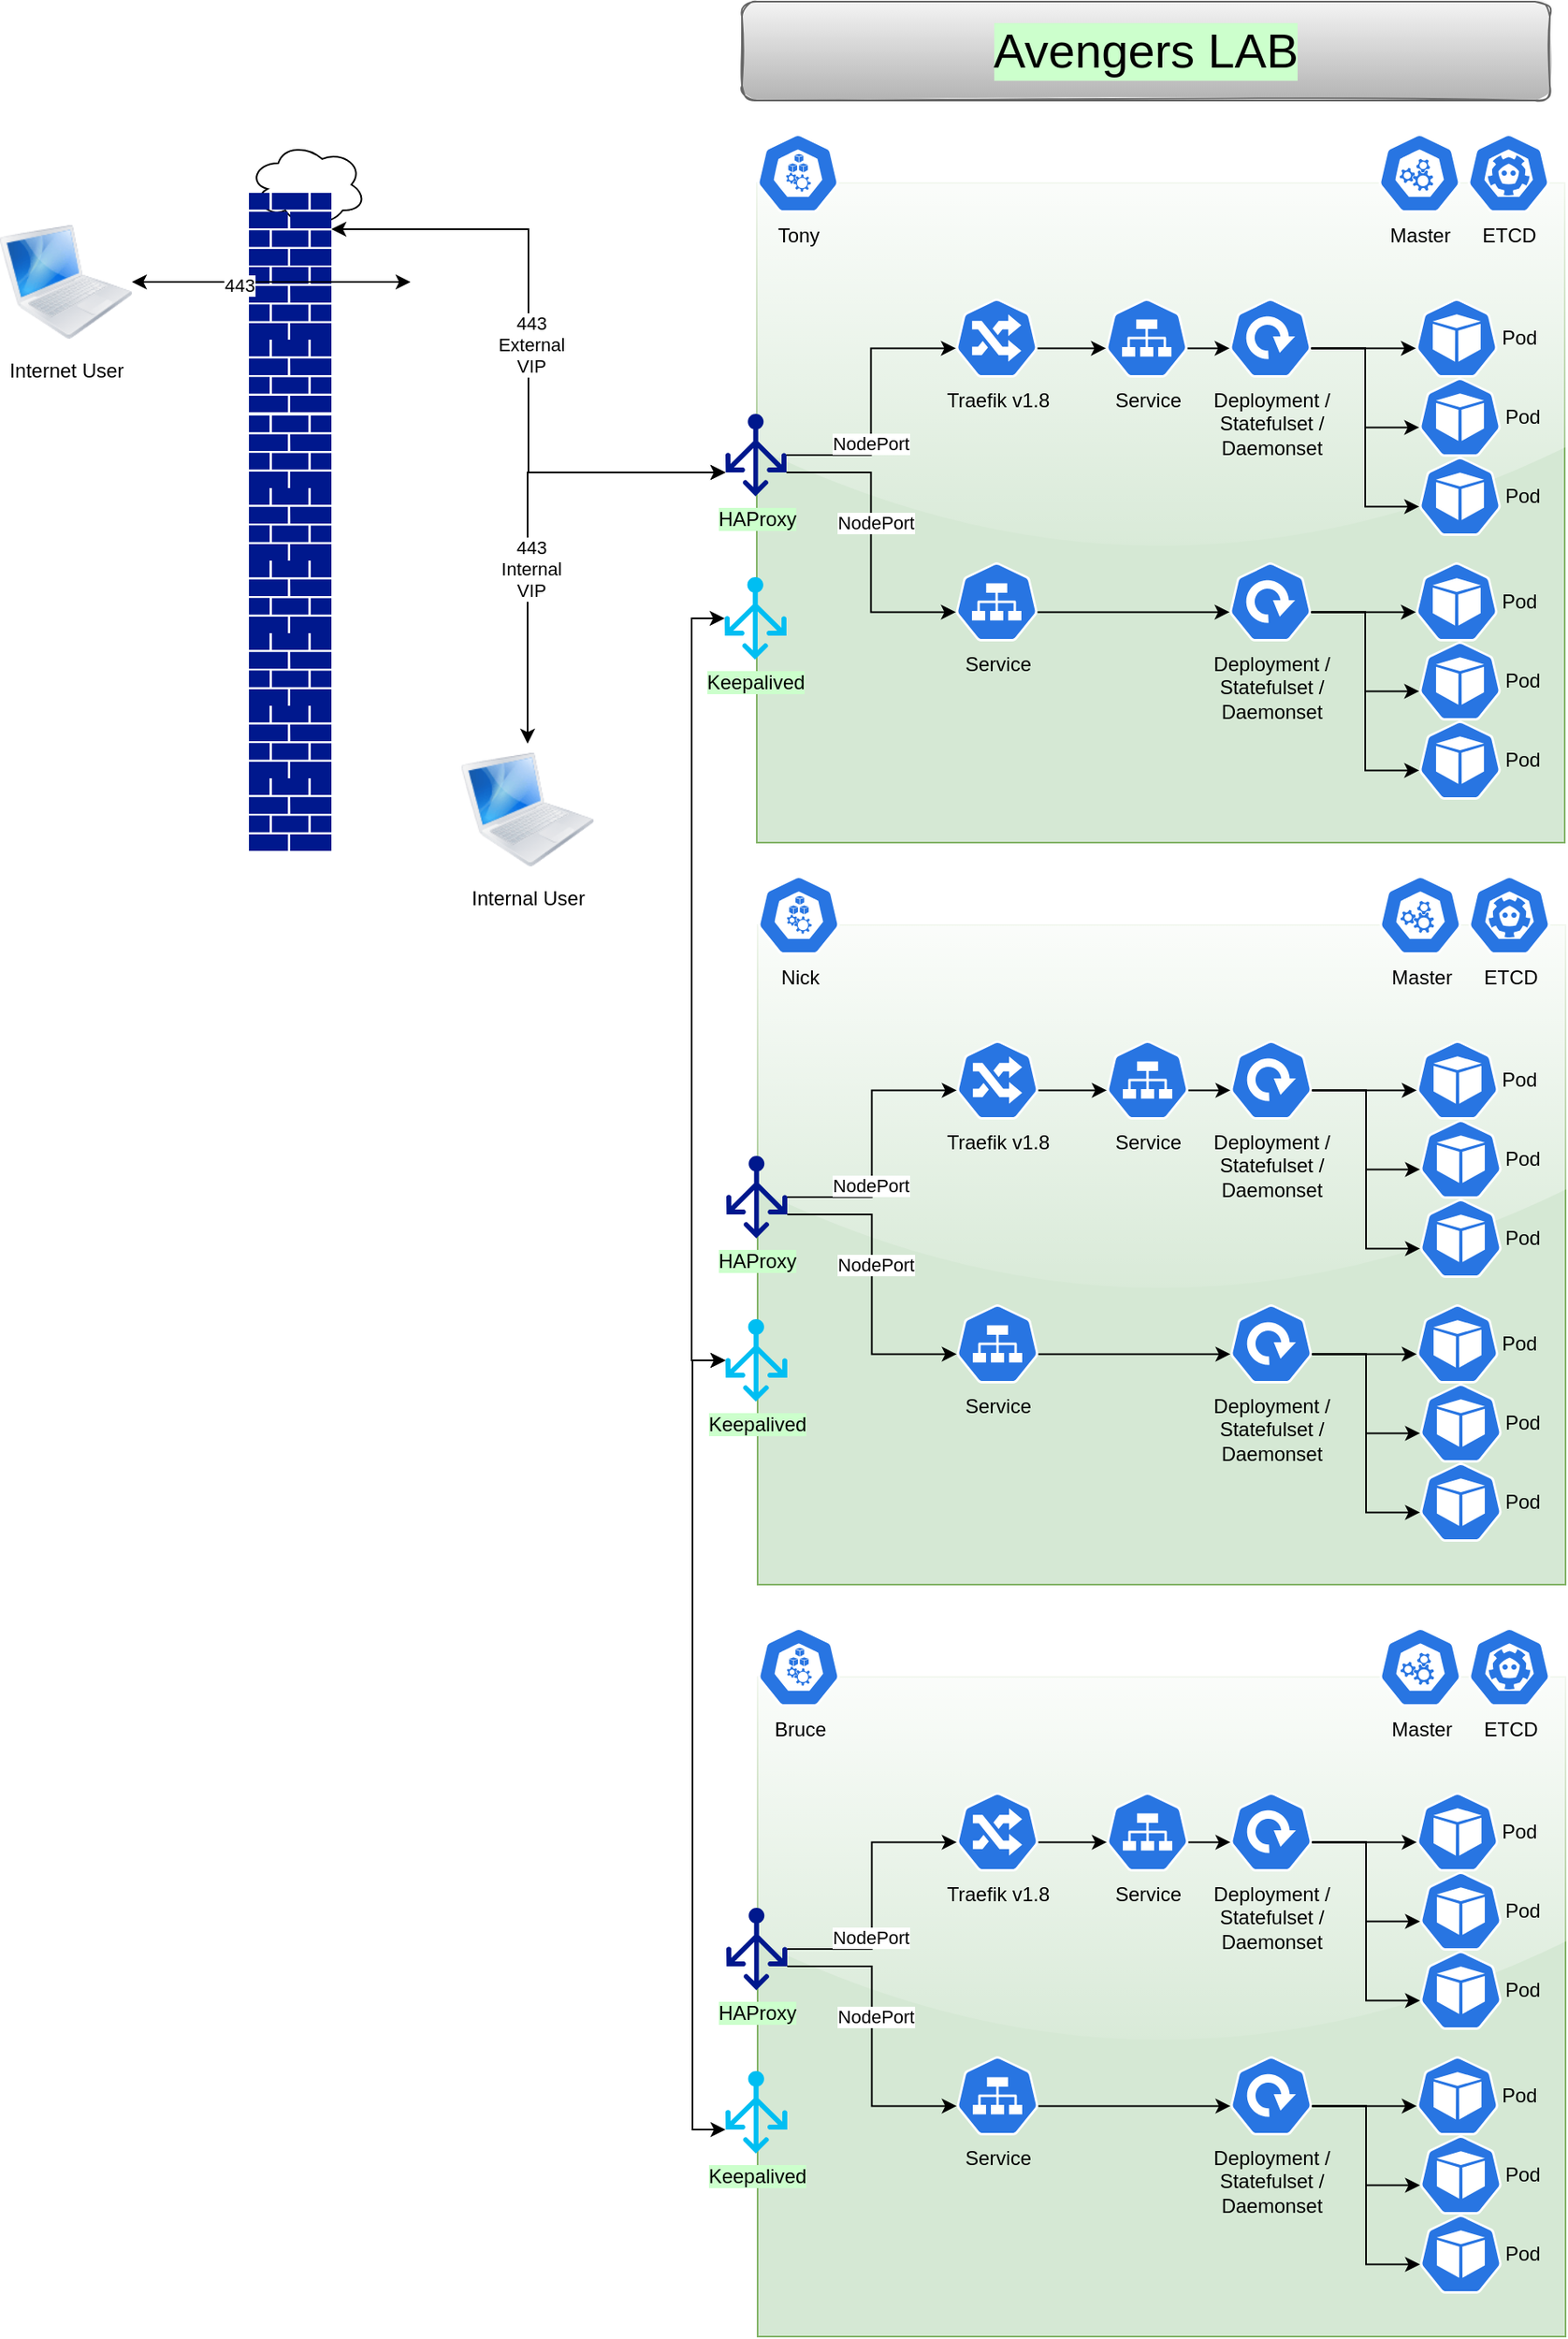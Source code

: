 <mxfile version="14.4.8" type="github">
  <diagram id="Ht1M8jgEwFfnCIfOTk4-" name="Avengers">
    <mxGraphModel dx="1038" dy="695" grid="1" gridSize="10" guides="1" tooltips="1" connect="1" arrows="1" fold="1" page="1" pageScale="1" pageWidth="1169" pageHeight="827" math="0" shadow="0">
      <root>
        <mxCell id="0" />
        <mxCell id="1" parent="0" />
        <mxCell id="sqnDpRO6rCBb8l4EUM6x-21" value="&lt;font style=&quot;font-size: 29px&quot;&gt;Avengers LAB&lt;/font&gt;" style="rounded=1;whiteSpace=wrap;html=1;shadow=0;glass=0;labelBackgroundColor=#CCFFCC;sketch=1;gradientColor=#b3b3b3;fillColor=#f5f5f5;strokeColor=#666666;" vertex="1" parent="1">
          <mxGeometry x="470" y="40" width="490" height="60" as="geometry" />
        </mxCell>
        <mxCell id="sqnDpRO6rCBb8l4EUM6x-59" value="" style="group" vertex="1" connectable="0" parent="1">
          <mxGeometry x="171" y="125" width="71" height="430" as="geometry" />
        </mxCell>
        <mxCell id="sqnDpRO6rCBb8l4EUM6x-58" value="" style="ellipse;shape=cloud;whiteSpace=wrap;html=1;rounded=1;shadow=0;glass=0;labelBackgroundColor=none;sketch=0;" vertex="1" parent="sqnDpRO6rCBb8l4EUM6x-59">
          <mxGeometry width="71" height="52" as="geometry" />
        </mxCell>
        <mxCell id="sqnDpRO6rCBb8l4EUM6x-49" value="" style="aspect=fixed;pointerEvents=1;shadow=0;dashed=0;html=1;strokeColor=none;labelPosition=center;verticalLabelPosition=bottom;verticalAlign=top;align=center;fillColor=#00188D;shape=mxgraph.mscae.enterprise.firewall;rounded=1;glass=0;labelBackgroundColor=none;sketch=0;" vertex="1" parent="sqnDpRO6rCBb8l4EUM6x-59">
          <mxGeometry y="31" width="50" height="44" as="geometry" />
        </mxCell>
        <mxCell id="sqnDpRO6rCBb8l4EUM6x-50" value="" style="aspect=fixed;pointerEvents=1;shadow=0;dashed=0;html=1;strokeColor=none;labelPosition=center;verticalLabelPosition=bottom;verticalAlign=top;align=center;fillColor=#00188D;shape=mxgraph.mscae.enterprise.firewall;rounded=1;glass=0;labelBackgroundColor=none;sketch=0;" vertex="1" parent="sqnDpRO6rCBb8l4EUM6x-59">
          <mxGeometry y="120" width="50" height="44" as="geometry" />
        </mxCell>
        <mxCell id="sqnDpRO6rCBb8l4EUM6x-51" value="" style="aspect=fixed;pointerEvents=1;shadow=0;dashed=0;html=1;strokeColor=none;labelPosition=center;verticalLabelPosition=bottom;verticalAlign=top;align=center;fillColor=#00188D;shape=mxgraph.mscae.enterprise.firewall;rounded=1;glass=0;labelBackgroundColor=none;sketch=0;" vertex="1" parent="sqnDpRO6rCBb8l4EUM6x-59">
          <mxGeometry y="76" width="50" height="44" as="geometry" />
        </mxCell>
        <mxCell id="sqnDpRO6rCBb8l4EUM6x-52" value="" style="aspect=fixed;pointerEvents=1;shadow=0;dashed=0;html=1;strokeColor=none;labelPosition=center;verticalLabelPosition=bottom;verticalAlign=top;align=center;fillColor=#00188D;shape=mxgraph.mscae.enterprise.firewall;rounded=1;glass=0;labelBackgroundColor=none;sketch=0;" vertex="1" parent="sqnDpRO6rCBb8l4EUM6x-59">
          <mxGeometry y="166" width="50" height="44" as="geometry" />
        </mxCell>
        <mxCell id="sqnDpRO6rCBb8l4EUM6x-53" value="" style="aspect=fixed;pointerEvents=1;shadow=0;dashed=0;html=1;strokeColor=none;labelPosition=center;verticalLabelPosition=bottom;verticalAlign=top;align=center;fillColor=#00188D;shape=mxgraph.mscae.enterprise.firewall;rounded=1;glass=0;labelBackgroundColor=none;sketch=0;" vertex="1" parent="sqnDpRO6rCBb8l4EUM6x-59">
          <mxGeometry y="342" width="50" height="44" as="geometry" />
        </mxCell>
        <mxCell id="sqnDpRO6rCBb8l4EUM6x-54" value="" style="aspect=fixed;pointerEvents=1;shadow=0;dashed=0;html=1;strokeColor=none;labelPosition=center;verticalLabelPosition=bottom;verticalAlign=top;align=center;fillColor=#00188D;shape=mxgraph.mscae.enterprise.firewall;rounded=1;glass=0;labelBackgroundColor=none;sketch=0;" vertex="1" parent="sqnDpRO6rCBb8l4EUM6x-59">
          <mxGeometry y="386" width="50" height="44" as="geometry" />
        </mxCell>
        <mxCell id="sqnDpRO6rCBb8l4EUM6x-55" value="" style="aspect=fixed;pointerEvents=1;shadow=0;dashed=0;html=1;strokeColor=none;labelPosition=center;verticalLabelPosition=bottom;verticalAlign=top;align=center;fillColor=#00188D;shape=mxgraph.mscae.enterprise.firewall;rounded=1;glass=0;labelBackgroundColor=none;sketch=0;" vertex="1" parent="sqnDpRO6rCBb8l4EUM6x-59">
          <mxGeometry y="210" width="50" height="44" as="geometry" />
        </mxCell>
        <mxCell id="sqnDpRO6rCBb8l4EUM6x-56" value="" style="aspect=fixed;pointerEvents=1;shadow=0;dashed=0;html=1;strokeColor=none;labelPosition=center;verticalLabelPosition=bottom;verticalAlign=top;align=center;fillColor=#00188D;shape=mxgraph.mscae.enterprise.firewall;rounded=1;glass=0;labelBackgroundColor=none;sketch=0;" vertex="1" parent="sqnDpRO6rCBb8l4EUM6x-59">
          <mxGeometry y="298" width="50" height="44" as="geometry" />
        </mxCell>
        <mxCell id="sqnDpRO6rCBb8l4EUM6x-57" value="" style="aspect=fixed;pointerEvents=1;shadow=0;dashed=0;html=1;strokeColor=none;labelPosition=center;verticalLabelPosition=bottom;verticalAlign=top;align=center;fillColor=#00188D;shape=mxgraph.mscae.enterprise.firewall;rounded=1;glass=0;labelBackgroundColor=none;sketch=0;" vertex="1" parent="sqnDpRO6rCBb8l4EUM6x-59">
          <mxGeometry y="254" width="50" height="44" as="geometry" />
        </mxCell>
        <mxCell id="sqnDpRO6rCBb8l4EUM6x-65" value="" style="group" vertex="1" connectable="0" parent="1">
          <mxGeometry x="459.5" y="120" width="509.5" height="430" as="geometry" />
        </mxCell>
        <mxCell id="sqnDpRO6rCBb8l4EUM6x-20" value="" style="rounded=0;whiteSpace=wrap;html=1;labelBackgroundColor=#CCFFCC;labelBorderColor=#33FF99;shadow=0;fillColor=#d5e8d4;strokeColor=#82b366;glass=1;sketch=0;" vertex="1" parent="sqnDpRO6rCBb8l4EUM6x-65">
          <mxGeometry x="19.5" y="30" width="490" height="400" as="geometry" />
        </mxCell>
        <mxCell id="sqnDpRO6rCBb8l4EUM6x-1" value="Traefik v1.8" style="html=1;dashed=0;whitespace=wrap;fillColor=#2875E2;strokeColor=#ffffff;points=[[0.005,0.63,0],[0.1,0.2,0],[0.9,0.2,0],[0.5,0,0],[0.995,0.63,0],[0.72,0.99,0],[0.5,1,0],[0.28,0.99,0]];shape=mxgraph.kubernetes.icon;prIcon=ing;verticalAlign=top;labelPosition=center;verticalLabelPosition=bottom;align=center;" vertex="1" parent="sqnDpRO6rCBb8l4EUM6x-65">
          <mxGeometry x="140" y="100" width="50" height="48" as="geometry" />
        </mxCell>
        <mxCell id="sqnDpRO6rCBb8l4EUM6x-2" value="Tony" style="html=1;dashed=0;whitespace=wrap;fillColor=#2875E2;strokeColor=#ffffff;points=[[0.005,0.63,0],[0.1,0.2,0],[0.9,0.2,0],[0.5,0,0],[0.995,0.63,0],[0.72,0.99,0],[0.5,1,0],[0.28,0.99,0]];shape=mxgraph.kubernetes.icon;prIcon=node;labelPosition=center;verticalLabelPosition=bottom;align=center;verticalAlign=top;" vertex="1" parent="sqnDpRO6rCBb8l4EUM6x-65">
          <mxGeometry x="19.5" width="50" height="48" as="geometry" />
        </mxCell>
        <mxCell id="sqnDpRO6rCBb8l4EUM6x-3" value="Service" style="html=1;dashed=0;whitespace=wrap;fillColor=#2875E2;strokeColor=#ffffff;points=[[0.005,0.63,0],[0.1,0.2,0],[0.9,0.2,0],[0.5,0,0],[0.995,0.63,0],[0.72,0.99,0],[0.5,1,0],[0.28,0.99,0]];shape=mxgraph.kubernetes.icon;prIcon=svc;labelPosition=center;verticalLabelPosition=bottom;align=center;verticalAlign=top;" vertex="1" parent="sqnDpRO6rCBb8l4EUM6x-65">
          <mxGeometry x="231" y="100" width="50" height="48" as="geometry" />
        </mxCell>
        <mxCell id="sqnDpRO6rCBb8l4EUM6x-10" style="edgeStyle=orthogonalEdgeStyle;rounded=0;orthogonalLoop=1;jettySize=auto;html=1;exitX=0.995;exitY=0.63;exitDx=0;exitDy=0;exitPerimeter=0;entryX=0.005;entryY=0.63;entryDx=0;entryDy=0;entryPerimeter=0;" edge="1" parent="sqnDpRO6rCBb8l4EUM6x-65" source="sqnDpRO6rCBb8l4EUM6x-1" target="sqnDpRO6rCBb8l4EUM6x-3">
          <mxGeometry relative="1" as="geometry" />
        </mxCell>
        <mxCell id="sqnDpRO6rCBb8l4EUM6x-4" value="ETCD" style="html=1;dashed=0;whitespace=wrap;fillColor=#2875E2;strokeColor=#ffffff;points=[[0.005,0.63,0],[0.1,0.2,0],[0.9,0.2,0],[0.5,0,0],[0.995,0.63,0],[0.72,0.99,0],[0.5,1,0],[0.28,0.99,0]];shape=mxgraph.kubernetes.icon;prIcon=etcd;labelPosition=center;verticalLabelPosition=bottom;align=center;verticalAlign=top;" vertex="1" parent="sqnDpRO6rCBb8l4EUM6x-65">
          <mxGeometry x="450.5" width="50" height="48" as="geometry" />
        </mxCell>
        <mxCell id="sqnDpRO6rCBb8l4EUM6x-5" value="Deployment / &lt;br&gt;Statefulset / &lt;br&gt;Daemonset" style="html=1;dashed=0;whitespace=wrap;fillColor=#2875E2;strokeColor=#ffffff;points=[[0.005,0.63,0],[0.1,0.2,0],[0.9,0.2,0],[0.5,0,0],[0.995,0.63,0],[0.72,0.99,0],[0.5,1,0],[0.28,0.99,0]];shape=mxgraph.kubernetes.icon;prIcon=deploy;labelPosition=center;verticalLabelPosition=bottom;align=center;verticalAlign=top;" vertex="1" parent="sqnDpRO6rCBb8l4EUM6x-65">
          <mxGeometry x="306" y="100" width="50" height="48" as="geometry" />
        </mxCell>
        <mxCell id="sqnDpRO6rCBb8l4EUM6x-11" style="edgeStyle=orthogonalEdgeStyle;rounded=0;orthogonalLoop=1;jettySize=auto;html=1;exitX=0.995;exitY=0.63;exitDx=0;exitDy=0;exitPerimeter=0;entryX=0.005;entryY=0.63;entryDx=0;entryDy=0;entryPerimeter=0;" edge="1" parent="sqnDpRO6rCBb8l4EUM6x-65" source="sqnDpRO6rCBb8l4EUM6x-3" target="sqnDpRO6rCBb8l4EUM6x-5">
          <mxGeometry relative="1" as="geometry" />
        </mxCell>
        <mxCell id="sqnDpRO6rCBb8l4EUM6x-6" value="Pod" style="html=1;dashed=0;whitespace=wrap;fillColor=#2875E2;strokeColor=#ffffff;points=[[0.005,0.63,0],[0.1,0.2,0],[0.9,0.2,0],[0.5,0,0],[0.995,0.63,0],[0.72,0.99,0],[0.5,1,0],[0.28,0.99,0]];shape=mxgraph.kubernetes.icon;prIcon=pod;labelPosition=right;verticalLabelPosition=middle;align=left;verticalAlign=middle;" vertex="1" parent="sqnDpRO6rCBb8l4EUM6x-65">
          <mxGeometry x="419" y="100" width="50" height="48" as="geometry" />
        </mxCell>
        <mxCell id="sqnDpRO6rCBb8l4EUM6x-12" style="edgeStyle=orthogonalEdgeStyle;rounded=0;orthogonalLoop=1;jettySize=auto;html=1;exitX=0.995;exitY=0.63;exitDx=0;exitDy=0;exitPerimeter=0;entryX=0.005;entryY=0.63;entryDx=0;entryDy=0;entryPerimeter=0;strokeWidth=1;" edge="1" parent="sqnDpRO6rCBb8l4EUM6x-65" source="sqnDpRO6rCBb8l4EUM6x-5" target="sqnDpRO6rCBb8l4EUM6x-6">
          <mxGeometry relative="1" as="geometry" />
        </mxCell>
        <mxCell id="sqnDpRO6rCBb8l4EUM6x-7" value="Pod" style="html=1;dashed=0;whitespace=wrap;fillColor=#2875E2;strokeColor=#ffffff;points=[[0.005,0.63,0],[0.1,0.2,0],[0.9,0.2,0],[0.5,0,0],[0.995,0.63,0],[0.72,0.99,0],[0.5,1,0],[0.28,0.99,0]];shape=mxgraph.kubernetes.icon;prIcon=pod;labelPosition=right;verticalLabelPosition=middle;align=left;verticalAlign=middle;" vertex="1" parent="sqnDpRO6rCBb8l4EUM6x-65">
          <mxGeometry x="421" y="148" width="50" height="48" as="geometry" />
        </mxCell>
        <mxCell id="sqnDpRO6rCBb8l4EUM6x-14" style="edgeStyle=orthogonalEdgeStyle;rounded=0;orthogonalLoop=1;jettySize=auto;html=1;exitX=0.995;exitY=0.63;exitDx=0;exitDy=0;exitPerimeter=0;entryX=0.005;entryY=0.63;entryDx=0;entryDy=0;entryPerimeter=0;" edge="1" parent="sqnDpRO6rCBb8l4EUM6x-65" source="sqnDpRO6rCBb8l4EUM6x-5" target="sqnDpRO6rCBb8l4EUM6x-7">
          <mxGeometry relative="1" as="geometry" />
        </mxCell>
        <mxCell id="sqnDpRO6rCBb8l4EUM6x-8" value="Pod" style="html=1;dashed=0;whitespace=wrap;fillColor=#2875E2;strokeColor=#ffffff;points=[[0.005,0.63,0],[0.1,0.2,0],[0.9,0.2,0],[0.5,0,0],[0.995,0.63,0],[0.72,0.99,0],[0.5,1,0],[0.28,0.99,0]];shape=mxgraph.kubernetes.icon;prIcon=pod;labelPosition=right;verticalLabelPosition=middle;align=left;verticalAlign=middle;" vertex="1" parent="sqnDpRO6rCBb8l4EUM6x-65">
          <mxGeometry x="421" y="196" width="50" height="48" as="geometry" />
        </mxCell>
        <mxCell id="sqnDpRO6rCBb8l4EUM6x-15" style="edgeStyle=orthogonalEdgeStyle;rounded=0;orthogonalLoop=1;jettySize=auto;html=1;exitX=0.995;exitY=0.63;exitDx=0;exitDy=0;exitPerimeter=0;entryX=0.005;entryY=0.63;entryDx=0;entryDy=0;entryPerimeter=0;" edge="1" parent="sqnDpRO6rCBb8l4EUM6x-65" source="sqnDpRO6rCBb8l4EUM6x-5" target="sqnDpRO6rCBb8l4EUM6x-8">
          <mxGeometry relative="1" as="geometry" />
        </mxCell>
        <mxCell id="sqnDpRO6rCBb8l4EUM6x-62" style="edgeStyle=orthogonalEdgeStyle;rounded=0;orthogonalLoop=1;jettySize=auto;html=1;exitX=1;exitY=0.5;exitDx=0;exitDy=0;exitPerimeter=0;entryX=0.005;entryY=0.63;entryDx=0;entryDy=0;entryPerimeter=0;strokeWidth=1;" edge="1" parent="sqnDpRO6rCBb8l4EUM6x-65" source="sqnDpRO6rCBb8l4EUM6x-26" target="sqnDpRO6rCBb8l4EUM6x-1">
          <mxGeometry relative="1" as="geometry" />
        </mxCell>
        <mxCell id="sqnDpRO6rCBb8l4EUM6x-63" value="NodePort" style="edgeLabel;html=1;align=center;verticalAlign=middle;resizable=0;points=[];" vertex="1" connectable="0" parent="sqnDpRO6rCBb8l4EUM6x-62">
          <mxGeometry x="-0.297" y="1" relative="1" as="geometry">
            <mxPoint as="offset" />
          </mxGeometry>
        </mxCell>
        <mxCell id="sqnDpRO6rCBb8l4EUM6x-26" value="HAProxy" style="aspect=fixed;pointerEvents=1;shadow=0;dashed=0;html=1;strokeColor=none;labelPosition=center;verticalLabelPosition=bottom;verticalAlign=top;align=center;fillColor=#00188D;shape=mxgraph.azure.load_balancer_generic;rounded=1;glass=0;labelBackgroundColor=#CCFFCC;sketch=0;" vertex="1" parent="sqnDpRO6rCBb8l4EUM6x-65">
          <mxGeometry x="0.5" y="170" width="37" height="50" as="geometry" />
        </mxCell>
        <mxCell id="sqnDpRO6rCBb8l4EUM6x-28" value="Keepalived" style="verticalLabelPosition=bottom;html=1;verticalAlign=top;align=center;strokeColor=none;fillColor=#00BEF2;shape=mxgraph.azure.load_balancer_generic;pointerEvents=1;rounded=1;shadow=0;glass=0;labelBackgroundColor=#CCFFCC;sketch=0;" vertex="1" parent="sqnDpRO6rCBb8l4EUM6x-65">
          <mxGeometry y="269" width="37.5" height="50" as="geometry" />
        </mxCell>
        <mxCell id="sqnDpRO6rCBb8l4EUM6x-30" value="Master" style="html=1;dashed=0;whitespace=wrap;fillColor=#2875E2;strokeColor=#ffffff;points=[[0.005,0.63,0],[0.1,0.2,0],[0.9,0.2,0],[0.5,0,0],[0.995,0.63,0],[0.72,0.99,0],[0.5,1,0],[0.28,0.99,0]];shape=mxgraph.kubernetes.icon;prIcon=master;rounded=1;shadow=0;glass=0;labelBackgroundColor=none;sketch=0;labelPosition=center;verticalLabelPosition=bottom;align=center;verticalAlign=top;" vertex="1" parent="sqnDpRO6rCBb8l4EUM6x-65">
          <mxGeometry x="396.5" width="50" height="48" as="geometry" />
        </mxCell>
        <mxCell id="sqnDpRO6rCBb8l4EUM6x-36" value="Service" style="html=1;dashed=0;whitespace=wrap;fillColor=#2875E2;strokeColor=#ffffff;points=[[0.005,0.63,0],[0.1,0.2,0],[0.9,0.2,0],[0.5,0,0],[0.995,0.63,0],[0.72,0.99,0],[0.5,1,0],[0.28,0.99,0]];shape=mxgraph.kubernetes.icon;prIcon=svc;labelPosition=center;verticalLabelPosition=bottom;align=center;verticalAlign=top;" vertex="1" parent="sqnDpRO6rCBb8l4EUM6x-65">
          <mxGeometry x="140" y="260" width="50" height="48" as="geometry" />
        </mxCell>
        <mxCell id="sqnDpRO6rCBb8l4EUM6x-61" style="edgeStyle=orthogonalEdgeStyle;rounded=0;orthogonalLoop=1;jettySize=auto;html=1;exitX=1;exitY=0.71;exitDx=0;exitDy=0;exitPerimeter=0;entryX=0.005;entryY=0.63;entryDx=0;entryDy=0;entryPerimeter=0;strokeWidth=1;" edge="1" parent="sqnDpRO6rCBb8l4EUM6x-65" source="sqnDpRO6rCBb8l4EUM6x-26" target="sqnDpRO6rCBb8l4EUM6x-36">
          <mxGeometry relative="1" as="geometry" />
        </mxCell>
        <mxCell id="sqnDpRO6rCBb8l4EUM6x-64" value="NodePort" style="edgeLabel;html=1;align=center;verticalAlign=middle;resizable=0;points=[];" vertex="1" connectable="0" parent="sqnDpRO6rCBb8l4EUM6x-61">
          <mxGeometry x="-0.134" y="2" relative="1" as="geometry">
            <mxPoint as="offset" />
          </mxGeometry>
        </mxCell>
        <mxCell id="sqnDpRO6rCBb8l4EUM6x-40" value="Deployment / &lt;br&gt;Statefulset / &lt;br&gt;Daemonset" style="html=1;dashed=0;whitespace=wrap;fillColor=#2875E2;strokeColor=#ffffff;points=[[0.005,0.63,0],[0.1,0.2,0],[0.9,0.2,0],[0.5,0,0],[0.995,0.63,0],[0.72,0.99,0],[0.5,1,0],[0.28,0.99,0]];shape=mxgraph.kubernetes.icon;prIcon=deploy;labelPosition=center;verticalLabelPosition=bottom;align=center;verticalAlign=top;" vertex="1" parent="sqnDpRO6rCBb8l4EUM6x-65">
          <mxGeometry x="306" y="260" width="50" height="48" as="geometry" />
        </mxCell>
        <mxCell id="sqnDpRO6rCBb8l4EUM6x-35" style="edgeStyle=orthogonalEdgeStyle;rounded=0;orthogonalLoop=1;jettySize=auto;html=1;exitX=0.995;exitY=0.63;exitDx=0;exitDy=0;exitPerimeter=0;entryX=0.005;entryY=0.63;entryDx=0;entryDy=0;entryPerimeter=0;" edge="1" parent="sqnDpRO6rCBb8l4EUM6x-65" source="sqnDpRO6rCBb8l4EUM6x-36" target="sqnDpRO6rCBb8l4EUM6x-40">
          <mxGeometry relative="1" as="geometry" />
        </mxCell>
        <mxCell id="sqnDpRO6rCBb8l4EUM6x-41" value="Pod" style="html=1;dashed=0;whitespace=wrap;fillColor=#2875E2;strokeColor=#ffffff;points=[[0.005,0.63,0],[0.1,0.2,0],[0.9,0.2,0],[0.5,0,0],[0.995,0.63,0],[0.72,0.99,0],[0.5,1,0],[0.28,0.99,0]];shape=mxgraph.kubernetes.icon;prIcon=pod;labelPosition=right;verticalLabelPosition=middle;align=left;verticalAlign=middle;" vertex="1" parent="sqnDpRO6rCBb8l4EUM6x-65">
          <mxGeometry x="419" y="260" width="50" height="48" as="geometry" />
        </mxCell>
        <mxCell id="sqnDpRO6rCBb8l4EUM6x-37" style="edgeStyle=orthogonalEdgeStyle;rounded=0;orthogonalLoop=1;jettySize=auto;html=1;exitX=0.995;exitY=0.63;exitDx=0;exitDy=0;exitPerimeter=0;entryX=0.005;entryY=0.63;entryDx=0;entryDy=0;entryPerimeter=0;strokeWidth=1;" edge="1" parent="sqnDpRO6rCBb8l4EUM6x-65" source="sqnDpRO6rCBb8l4EUM6x-40" target="sqnDpRO6rCBb8l4EUM6x-41">
          <mxGeometry relative="1" as="geometry" />
        </mxCell>
        <mxCell id="sqnDpRO6rCBb8l4EUM6x-42" value="Pod" style="html=1;dashed=0;whitespace=wrap;fillColor=#2875E2;strokeColor=#ffffff;points=[[0.005,0.63,0],[0.1,0.2,0],[0.9,0.2,0],[0.5,0,0],[0.995,0.63,0],[0.72,0.99,0],[0.5,1,0],[0.28,0.99,0]];shape=mxgraph.kubernetes.icon;prIcon=pod;labelPosition=right;verticalLabelPosition=middle;align=left;verticalAlign=middle;" vertex="1" parent="sqnDpRO6rCBb8l4EUM6x-65">
          <mxGeometry x="421" y="308" width="50" height="48" as="geometry" />
        </mxCell>
        <mxCell id="sqnDpRO6rCBb8l4EUM6x-38" style="edgeStyle=orthogonalEdgeStyle;rounded=0;orthogonalLoop=1;jettySize=auto;html=1;exitX=0.995;exitY=0.63;exitDx=0;exitDy=0;exitPerimeter=0;entryX=0.005;entryY=0.63;entryDx=0;entryDy=0;entryPerimeter=0;" edge="1" parent="sqnDpRO6rCBb8l4EUM6x-65" source="sqnDpRO6rCBb8l4EUM6x-40" target="sqnDpRO6rCBb8l4EUM6x-42">
          <mxGeometry relative="1" as="geometry" />
        </mxCell>
        <mxCell id="sqnDpRO6rCBb8l4EUM6x-43" value="Pod" style="html=1;dashed=0;whitespace=wrap;fillColor=#2875E2;strokeColor=#ffffff;points=[[0.005,0.63,0],[0.1,0.2,0],[0.9,0.2,0],[0.5,0,0],[0.995,0.63,0],[0.72,0.99,0],[0.5,1,0],[0.28,0.99,0]];shape=mxgraph.kubernetes.icon;prIcon=pod;labelPosition=right;verticalLabelPosition=middle;align=left;verticalAlign=middle;" vertex="1" parent="sqnDpRO6rCBb8l4EUM6x-65">
          <mxGeometry x="421" y="356" width="50" height="48" as="geometry" />
        </mxCell>
        <mxCell id="sqnDpRO6rCBb8l4EUM6x-39" style="edgeStyle=orthogonalEdgeStyle;rounded=0;orthogonalLoop=1;jettySize=auto;html=1;exitX=0.995;exitY=0.63;exitDx=0;exitDy=0;exitPerimeter=0;entryX=0.005;entryY=0.63;entryDx=0;entryDy=0;entryPerimeter=0;" edge="1" parent="sqnDpRO6rCBb8l4EUM6x-65" source="sqnDpRO6rCBb8l4EUM6x-40" target="sqnDpRO6rCBb8l4EUM6x-43">
          <mxGeometry relative="1" as="geometry" />
        </mxCell>
        <mxCell id="sqnDpRO6rCBb8l4EUM6x-66" value="" style="group" vertex="1" connectable="0" parent="1">
          <mxGeometry x="460" y="570" width="509.5" height="430" as="geometry" />
        </mxCell>
        <mxCell id="sqnDpRO6rCBb8l4EUM6x-67" value="" style="rounded=0;whiteSpace=wrap;html=1;labelBackgroundColor=#CCFFCC;labelBorderColor=#33FF99;shadow=0;fillColor=#d5e8d4;strokeColor=#82b366;glass=1;sketch=0;" vertex="1" parent="sqnDpRO6rCBb8l4EUM6x-66">
          <mxGeometry x="19.5" y="30" width="490" height="400" as="geometry" />
        </mxCell>
        <mxCell id="sqnDpRO6rCBb8l4EUM6x-68" value="Traefik v1.8" style="html=1;dashed=0;whitespace=wrap;fillColor=#2875E2;strokeColor=#ffffff;points=[[0.005,0.63,0],[0.1,0.2,0],[0.9,0.2,0],[0.5,0,0],[0.995,0.63,0],[0.72,0.99,0],[0.5,1,0],[0.28,0.99,0]];shape=mxgraph.kubernetes.icon;prIcon=ing;verticalAlign=top;labelPosition=center;verticalLabelPosition=bottom;align=center;" vertex="1" parent="sqnDpRO6rCBb8l4EUM6x-66">
          <mxGeometry x="140" y="100" width="50" height="48" as="geometry" />
        </mxCell>
        <mxCell id="sqnDpRO6rCBb8l4EUM6x-69" value="Nick" style="html=1;dashed=0;whitespace=wrap;fillColor=#2875E2;strokeColor=#ffffff;points=[[0.005,0.63,0],[0.1,0.2,0],[0.9,0.2,0],[0.5,0,0],[0.995,0.63,0],[0.72,0.99,0],[0.5,1,0],[0.28,0.99,0]];shape=mxgraph.kubernetes.icon;prIcon=node;labelPosition=center;verticalLabelPosition=bottom;align=center;verticalAlign=top;" vertex="1" parent="sqnDpRO6rCBb8l4EUM6x-66">
          <mxGeometry x="19.5" width="50" height="48" as="geometry" />
        </mxCell>
        <mxCell id="sqnDpRO6rCBb8l4EUM6x-70" value="Service" style="html=1;dashed=0;whitespace=wrap;fillColor=#2875E2;strokeColor=#ffffff;points=[[0.005,0.63,0],[0.1,0.2,0],[0.9,0.2,0],[0.5,0,0],[0.995,0.63,0],[0.72,0.99,0],[0.5,1,0],[0.28,0.99,0]];shape=mxgraph.kubernetes.icon;prIcon=svc;labelPosition=center;verticalLabelPosition=bottom;align=center;verticalAlign=top;" vertex="1" parent="sqnDpRO6rCBb8l4EUM6x-66">
          <mxGeometry x="231" y="100" width="50" height="48" as="geometry" />
        </mxCell>
        <mxCell id="sqnDpRO6rCBb8l4EUM6x-71" style="edgeStyle=orthogonalEdgeStyle;rounded=0;orthogonalLoop=1;jettySize=auto;html=1;exitX=0.995;exitY=0.63;exitDx=0;exitDy=0;exitPerimeter=0;entryX=0.005;entryY=0.63;entryDx=0;entryDy=0;entryPerimeter=0;" edge="1" parent="sqnDpRO6rCBb8l4EUM6x-66" source="sqnDpRO6rCBb8l4EUM6x-68" target="sqnDpRO6rCBb8l4EUM6x-70">
          <mxGeometry relative="1" as="geometry" />
        </mxCell>
        <mxCell id="sqnDpRO6rCBb8l4EUM6x-72" value="ETCD" style="html=1;dashed=0;whitespace=wrap;fillColor=#2875E2;strokeColor=#ffffff;points=[[0.005,0.63,0],[0.1,0.2,0],[0.9,0.2,0],[0.5,0,0],[0.995,0.63,0],[0.72,0.99,0],[0.5,1,0],[0.28,0.99,0]];shape=mxgraph.kubernetes.icon;prIcon=etcd;labelPosition=center;verticalLabelPosition=bottom;align=center;verticalAlign=top;" vertex="1" parent="sqnDpRO6rCBb8l4EUM6x-66">
          <mxGeometry x="450.5" width="50" height="48" as="geometry" />
        </mxCell>
        <mxCell id="sqnDpRO6rCBb8l4EUM6x-73" value="Deployment / &lt;br&gt;Statefulset / &lt;br&gt;Daemonset" style="html=1;dashed=0;whitespace=wrap;fillColor=#2875E2;strokeColor=#ffffff;points=[[0.005,0.63,0],[0.1,0.2,0],[0.9,0.2,0],[0.5,0,0],[0.995,0.63,0],[0.72,0.99,0],[0.5,1,0],[0.28,0.99,0]];shape=mxgraph.kubernetes.icon;prIcon=deploy;labelPosition=center;verticalLabelPosition=bottom;align=center;verticalAlign=top;" vertex="1" parent="sqnDpRO6rCBb8l4EUM6x-66">
          <mxGeometry x="306" y="100" width="50" height="48" as="geometry" />
        </mxCell>
        <mxCell id="sqnDpRO6rCBb8l4EUM6x-74" style="edgeStyle=orthogonalEdgeStyle;rounded=0;orthogonalLoop=1;jettySize=auto;html=1;exitX=0.995;exitY=0.63;exitDx=0;exitDy=0;exitPerimeter=0;entryX=0.005;entryY=0.63;entryDx=0;entryDy=0;entryPerimeter=0;" edge="1" parent="sqnDpRO6rCBb8l4EUM6x-66" source="sqnDpRO6rCBb8l4EUM6x-70" target="sqnDpRO6rCBb8l4EUM6x-73">
          <mxGeometry relative="1" as="geometry" />
        </mxCell>
        <mxCell id="sqnDpRO6rCBb8l4EUM6x-75" value="Pod" style="html=1;dashed=0;whitespace=wrap;fillColor=#2875E2;strokeColor=#ffffff;points=[[0.005,0.63,0],[0.1,0.2,0],[0.9,0.2,0],[0.5,0,0],[0.995,0.63,0],[0.72,0.99,0],[0.5,1,0],[0.28,0.99,0]];shape=mxgraph.kubernetes.icon;prIcon=pod;labelPosition=right;verticalLabelPosition=middle;align=left;verticalAlign=middle;" vertex="1" parent="sqnDpRO6rCBb8l4EUM6x-66">
          <mxGeometry x="419" y="100" width="50" height="48" as="geometry" />
        </mxCell>
        <mxCell id="sqnDpRO6rCBb8l4EUM6x-76" style="edgeStyle=orthogonalEdgeStyle;rounded=0;orthogonalLoop=1;jettySize=auto;html=1;exitX=0.995;exitY=0.63;exitDx=0;exitDy=0;exitPerimeter=0;entryX=0.005;entryY=0.63;entryDx=0;entryDy=0;entryPerimeter=0;strokeWidth=1;" edge="1" parent="sqnDpRO6rCBb8l4EUM6x-66" source="sqnDpRO6rCBb8l4EUM6x-73" target="sqnDpRO6rCBb8l4EUM6x-75">
          <mxGeometry relative="1" as="geometry" />
        </mxCell>
        <mxCell id="sqnDpRO6rCBb8l4EUM6x-77" value="Pod" style="html=1;dashed=0;whitespace=wrap;fillColor=#2875E2;strokeColor=#ffffff;points=[[0.005,0.63,0],[0.1,0.2,0],[0.9,0.2,0],[0.5,0,0],[0.995,0.63,0],[0.72,0.99,0],[0.5,1,0],[0.28,0.99,0]];shape=mxgraph.kubernetes.icon;prIcon=pod;labelPosition=right;verticalLabelPosition=middle;align=left;verticalAlign=middle;" vertex="1" parent="sqnDpRO6rCBb8l4EUM6x-66">
          <mxGeometry x="421" y="148" width="50" height="48" as="geometry" />
        </mxCell>
        <mxCell id="sqnDpRO6rCBb8l4EUM6x-78" style="edgeStyle=orthogonalEdgeStyle;rounded=0;orthogonalLoop=1;jettySize=auto;html=1;exitX=0.995;exitY=0.63;exitDx=0;exitDy=0;exitPerimeter=0;entryX=0.005;entryY=0.63;entryDx=0;entryDy=0;entryPerimeter=0;" edge="1" parent="sqnDpRO6rCBb8l4EUM6x-66" source="sqnDpRO6rCBb8l4EUM6x-73" target="sqnDpRO6rCBb8l4EUM6x-77">
          <mxGeometry relative="1" as="geometry" />
        </mxCell>
        <mxCell id="sqnDpRO6rCBb8l4EUM6x-79" value="Pod" style="html=1;dashed=0;whitespace=wrap;fillColor=#2875E2;strokeColor=#ffffff;points=[[0.005,0.63,0],[0.1,0.2,0],[0.9,0.2,0],[0.5,0,0],[0.995,0.63,0],[0.72,0.99,0],[0.5,1,0],[0.28,0.99,0]];shape=mxgraph.kubernetes.icon;prIcon=pod;labelPosition=right;verticalLabelPosition=middle;align=left;verticalAlign=middle;" vertex="1" parent="sqnDpRO6rCBb8l4EUM6x-66">
          <mxGeometry x="421" y="196" width="50" height="48" as="geometry" />
        </mxCell>
        <mxCell id="sqnDpRO6rCBb8l4EUM6x-80" style="edgeStyle=orthogonalEdgeStyle;rounded=0;orthogonalLoop=1;jettySize=auto;html=1;exitX=0.995;exitY=0.63;exitDx=0;exitDy=0;exitPerimeter=0;entryX=0.005;entryY=0.63;entryDx=0;entryDy=0;entryPerimeter=0;" edge="1" parent="sqnDpRO6rCBb8l4EUM6x-66" source="sqnDpRO6rCBb8l4EUM6x-73" target="sqnDpRO6rCBb8l4EUM6x-79">
          <mxGeometry relative="1" as="geometry" />
        </mxCell>
        <mxCell id="sqnDpRO6rCBb8l4EUM6x-81" style="edgeStyle=orthogonalEdgeStyle;rounded=0;orthogonalLoop=1;jettySize=auto;html=1;exitX=1;exitY=0.5;exitDx=0;exitDy=0;exitPerimeter=0;entryX=0.005;entryY=0.63;entryDx=0;entryDy=0;entryPerimeter=0;strokeWidth=1;" edge="1" parent="sqnDpRO6rCBb8l4EUM6x-66" source="sqnDpRO6rCBb8l4EUM6x-83" target="sqnDpRO6rCBb8l4EUM6x-68">
          <mxGeometry relative="1" as="geometry" />
        </mxCell>
        <mxCell id="sqnDpRO6rCBb8l4EUM6x-82" value="NodePort" style="edgeLabel;html=1;align=center;verticalAlign=middle;resizable=0;points=[];" vertex="1" connectable="0" parent="sqnDpRO6rCBb8l4EUM6x-81">
          <mxGeometry x="-0.297" y="1" relative="1" as="geometry">
            <mxPoint as="offset" />
          </mxGeometry>
        </mxCell>
        <mxCell id="sqnDpRO6rCBb8l4EUM6x-83" value="HAProxy" style="aspect=fixed;pointerEvents=1;shadow=0;dashed=0;html=1;strokeColor=none;labelPosition=center;verticalLabelPosition=bottom;verticalAlign=top;align=center;fillColor=#00188D;shape=mxgraph.azure.load_balancer_generic;rounded=1;glass=0;labelBackgroundColor=#CCFFCC;sketch=0;" vertex="1" parent="sqnDpRO6rCBb8l4EUM6x-66">
          <mxGeometry x="0.5" y="170" width="37" height="50" as="geometry" />
        </mxCell>
        <mxCell id="sqnDpRO6rCBb8l4EUM6x-84" value="Keepalived" style="verticalLabelPosition=bottom;html=1;verticalAlign=top;align=center;strokeColor=none;fillColor=#00BEF2;shape=mxgraph.azure.load_balancer_generic;pointerEvents=1;rounded=1;shadow=0;glass=0;labelBackgroundColor=#CCFFCC;sketch=0;" vertex="1" parent="sqnDpRO6rCBb8l4EUM6x-66">
          <mxGeometry y="269" width="37.5" height="50" as="geometry" />
        </mxCell>
        <mxCell id="sqnDpRO6rCBb8l4EUM6x-85" value="Master" style="html=1;dashed=0;whitespace=wrap;fillColor=#2875E2;strokeColor=#ffffff;points=[[0.005,0.63,0],[0.1,0.2,0],[0.9,0.2,0],[0.5,0,0],[0.995,0.63,0],[0.72,0.99,0],[0.5,1,0],[0.28,0.99,0]];shape=mxgraph.kubernetes.icon;prIcon=master;rounded=1;shadow=0;glass=0;labelBackgroundColor=none;sketch=0;labelPosition=center;verticalLabelPosition=bottom;align=center;verticalAlign=top;" vertex="1" parent="sqnDpRO6rCBb8l4EUM6x-66">
          <mxGeometry x="396.5" width="50" height="48" as="geometry" />
        </mxCell>
        <mxCell id="sqnDpRO6rCBb8l4EUM6x-86" value="Service" style="html=1;dashed=0;whitespace=wrap;fillColor=#2875E2;strokeColor=#ffffff;points=[[0.005,0.63,0],[0.1,0.2,0],[0.9,0.2,0],[0.5,0,0],[0.995,0.63,0],[0.72,0.99,0],[0.5,1,0],[0.28,0.99,0]];shape=mxgraph.kubernetes.icon;prIcon=svc;labelPosition=center;verticalLabelPosition=bottom;align=center;verticalAlign=top;" vertex="1" parent="sqnDpRO6rCBb8l4EUM6x-66">
          <mxGeometry x="140" y="260" width="50" height="48" as="geometry" />
        </mxCell>
        <mxCell id="sqnDpRO6rCBb8l4EUM6x-87" style="edgeStyle=orthogonalEdgeStyle;rounded=0;orthogonalLoop=1;jettySize=auto;html=1;exitX=1;exitY=0.71;exitDx=0;exitDy=0;exitPerimeter=0;entryX=0.005;entryY=0.63;entryDx=0;entryDy=0;entryPerimeter=0;strokeWidth=1;" edge="1" parent="sqnDpRO6rCBb8l4EUM6x-66" source="sqnDpRO6rCBb8l4EUM6x-83" target="sqnDpRO6rCBb8l4EUM6x-86">
          <mxGeometry relative="1" as="geometry" />
        </mxCell>
        <mxCell id="sqnDpRO6rCBb8l4EUM6x-88" value="NodePort" style="edgeLabel;html=1;align=center;verticalAlign=middle;resizable=0;points=[];" vertex="1" connectable="0" parent="sqnDpRO6rCBb8l4EUM6x-87">
          <mxGeometry x="-0.134" y="2" relative="1" as="geometry">
            <mxPoint as="offset" />
          </mxGeometry>
        </mxCell>
        <mxCell id="sqnDpRO6rCBb8l4EUM6x-89" value="Deployment / &lt;br&gt;Statefulset / &lt;br&gt;Daemonset" style="html=1;dashed=0;whitespace=wrap;fillColor=#2875E2;strokeColor=#ffffff;points=[[0.005,0.63,0],[0.1,0.2,0],[0.9,0.2,0],[0.5,0,0],[0.995,0.63,0],[0.72,0.99,0],[0.5,1,0],[0.28,0.99,0]];shape=mxgraph.kubernetes.icon;prIcon=deploy;labelPosition=center;verticalLabelPosition=bottom;align=center;verticalAlign=top;" vertex="1" parent="sqnDpRO6rCBb8l4EUM6x-66">
          <mxGeometry x="306" y="260" width="50" height="48" as="geometry" />
        </mxCell>
        <mxCell id="sqnDpRO6rCBb8l4EUM6x-90" style="edgeStyle=orthogonalEdgeStyle;rounded=0;orthogonalLoop=1;jettySize=auto;html=1;exitX=0.995;exitY=0.63;exitDx=0;exitDy=0;exitPerimeter=0;entryX=0.005;entryY=0.63;entryDx=0;entryDy=0;entryPerimeter=0;" edge="1" parent="sqnDpRO6rCBb8l4EUM6x-66" source="sqnDpRO6rCBb8l4EUM6x-86" target="sqnDpRO6rCBb8l4EUM6x-89">
          <mxGeometry relative="1" as="geometry" />
        </mxCell>
        <mxCell id="sqnDpRO6rCBb8l4EUM6x-91" value="Pod" style="html=1;dashed=0;whitespace=wrap;fillColor=#2875E2;strokeColor=#ffffff;points=[[0.005,0.63,0],[0.1,0.2,0],[0.9,0.2,0],[0.5,0,0],[0.995,0.63,0],[0.72,0.99,0],[0.5,1,0],[0.28,0.99,0]];shape=mxgraph.kubernetes.icon;prIcon=pod;labelPosition=right;verticalLabelPosition=middle;align=left;verticalAlign=middle;" vertex="1" parent="sqnDpRO6rCBb8l4EUM6x-66">
          <mxGeometry x="419" y="260" width="50" height="48" as="geometry" />
        </mxCell>
        <mxCell id="sqnDpRO6rCBb8l4EUM6x-92" style="edgeStyle=orthogonalEdgeStyle;rounded=0;orthogonalLoop=1;jettySize=auto;html=1;exitX=0.995;exitY=0.63;exitDx=0;exitDy=0;exitPerimeter=0;entryX=0.005;entryY=0.63;entryDx=0;entryDy=0;entryPerimeter=0;strokeWidth=1;" edge="1" parent="sqnDpRO6rCBb8l4EUM6x-66" source="sqnDpRO6rCBb8l4EUM6x-89" target="sqnDpRO6rCBb8l4EUM6x-91">
          <mxGeometry relative="1" as="geometry" />
        </mxCell>
        <mxCell id="sqnDpRO6rCBb8l4EUM6x-93" value="Pod" style="html=1;dashed=0;whitespace=wrap;fillColor=#2875E2;strokeColor=#ffffff;points=[[0.005,0.63,0],[0.1,0.2,0],[0.9,0.2,0],[0.5,0,0],[0.995,0.63,0],[0.72,0.99,0],[0.5,1,0],[0.28,0.99,0]];shape=mxgraph.kubernetes.icon;prIcon=pod;labelPosition=right;verticalLabelPosition=middle;align=left;verticalAlign=middle;" vertex="1" parent="sqnDpRO6rCBb8l4EUM6x-66">
          <mxGeometry x="421" y="308" width="50" height="48" as="geometry" />
        </mxCell>
        <mxCell id="sqnDpRO6rCBb8l4EUM6x-94" style="edgeStyle=orthogonalEdgeStyle;rounded=0;orthogonalLoop=1;jettySize=auto;html=1;exitX=0.995;exitY=0.63;exitDx=0;exitDy=0;exitPerimeter=0;entryX=0.005;entryY=0.63;entryDx=0;entryDy=0;entryPerimeter=0;" edge="1" parent="sqnDpRO6rCBb8l4EUM6x-66" source="sqnDpRO6rCBb8l4EUM6x-89" target="sqnDpRO6rCBb8l4EUM6x-93">
          <mxGeometry relative="1" as="geometry" />
        </mxCell>
        <mxCell id="sqnDpRO6rCBb8l4EUM6x-95" value="Pod" style="html=1;dashed=0;whitespace=wrap;fillColor=#2875E2;strokeColor=#ffffff;points=[[0.005,0.63,0],[0.1,0.2,0],[0.9,0.2,0],[0.5,0,0],[0.995,0.63,0],[0.72,0.99,0],[0.5,1,0],[0.28,0.99,0]];shape=mxgraph.kubernetes.icon;prIcon=pod;labelPosition=right;verticalLabelPosition=middle;align=left;verticalAlign=middle;" vertex="1" parent="sqnDpRO6rCBb8l4EUM6x-66">
          <mxGeometry x="421" y="356" width="50" height="48" as="geometry" />
        </mxCell>
        <mxCell id="sqnDpRO6rCBb8l4EUM6x-96" style="edgeStyle=orthogonalEdgeStyle;rounded=0;orthogonalLoop=1;jettySize=auto;html=1;exitX=0.995;exitY=0.63;exitDx=0;exitDy=0;exitPerimeter=0;entryX=0.005;entryY=0.63;entryDx=0;entryDy=0;entryPerimeter=0;" edge="1" parent="sqnDpRO6rCBb8l4EUM6x-66" source="sqnDpRO6rCBb8l4EUM6x-89" target="sqnDpRO6rCBb8l4EUM6x-95">
          <mxGeometry relative="1" as="geometry" />
        </mxCell>
        <mxCell id="sqnDpRO6rCBb8l4EUM6x-97" value="" style="group" vertex="1" connectable="0" parent="1">
          <mxGeometry x="460" y="1026" width="509.5" height="430" as="geometry" />
        </mxCell>
        <mxCell id="sqnDpRO6rCBb8l4EUM6x-98" value="" style="rounded=0;whiteSpace=wrap;html=1;labelBackgroundColor=#CCFFCC;labelBorderColor=#33FF99;shadow=0;fillColor=#d5e8d4;strokeColor=#82b366;glass=1;sketch=0;" vertex="1" parent="sqnDpRO6rCBb8l4EUM6x-97">
          <mxGeometry x="19.5" y="30" width="490" height="400" as="geometry" />
        </mxCell>
        <mxCell id="sqnDpRO6rCBb8l4EUM6x-99" value="Traefik v1.8" style="html=1;dashed=0;whitespace=wrap;fillColor=#2875E2;strokeColor=#ffffff;points=[[0.005,0.63,0],[0.1,0.2,0],[0.9,0.2,0],[0.5,0,0],[0.995,0.63,0],[0.72,0.99,0],[0.5,1,0],[0.28,0.99,0]];shape=mxgraph.kubernetes.icon;prIcon=ing;verticalAlign=top;labelPosition=center;verticalLabelPosition=bottom;align=center;" vertex="1" parent="sqnDpRO6rCBb8l4EUM6x-97">
          <mxGeometry x="140" y="100" width="50" height="48" as="geometry" />
        </mxCell>
        <mxCell id="sqnDpRO6rCBb8l4EUM6x-100" value="Bruce" style="html=1;dashed=0;whitespace=wrap;fillColor=#2875E2;strokeColor=#ffffff;points=[[0.005,0.63,0],[0.1,0.2,0],[0.9,0.2,0],[0.5,0,0],[0.995,0.63,0],[0.72,0.99,0],[0.5,1,0],[0.28,0.99,0]];shape=mxgraph.kubernetes.icon;prIcon=node;labelPosition=center;verticalLabelPosition=bottom;align=center;verticalAlign=top;" vertex="1" parent="sqnDpRO6rCBb8l4EUM6x-97">
          <mxGeometry x="19.5" width="50" height="48" as="geometry" />
        </mxCell>
        <mxCell id="sqnDpRO6rCBb8l4EUM6x-101" value="Service" style="html=1;dashed=0;whitespace=wrap;fillColor=#2875E2;strokeColor=#ffffff;points=[[0.005,0.63,0],[0.1,0.2,0],[0.9,0.2,0],[0.5,0,0],[0.995,0.63,0],[0.72,0.99,0],[0.5,1,0],[0.28,0.99,0]];shape=mxgraph.kubernetes.icon;prIcon=svc;labelPosition=center;verticalLabelPosition=bottom;align=center;verticalAlign=top;" vertex="1" parent="sqnDpRO6rCBb8l4EUM6x-97">
          <mxGeometry x="231" y="100" width="50" height="48" as="geometry" />
        </mxCell>
        <mxCell id="sqnDpRO6rCBb8l4EUM6x-102" style="edgeStyle=orthogonalEdgeStyle;rounded=0;orthogonalLoop=1;jettySize=auto;html=1;exitX=0.995;exitY=0.63;exitDx=0;exitDy=0;exitPerimeter=0;entryX=0.005;entryY=0.63;entryDx=0;entryDy=0;entryPerimeter=0;" edge="1" parent="sqnDpRO6rCBb8l4EUM6x-97" source="sqnDpRO6rCBb8l4EUM6x-99" target="sqnDpRO6rCBb8l4EUM6x-101">
          <mxGeometry relative="1" as="geometry" />
        </mxCell>
        <mxCell id="sqnDpRO6rCBb8l4EUM6x-103" value="ETCD" style="html=1;dashed=0;whitespace=wrap;fillColor=#2875E2;strokeColor=#ffffff;points=[[0.005,0.63,0],[0.1,0.2,0],[0.9,0.2,0],[0.5,0,0],[0.995,0.63,0],[0.72,0.99,0],[0.5,1,0],[0.28,0.99,0]];shape=mxgraph.kubernetes.icon;prIcon=etcd;labelPosition=center;verticalLabelPosition=bottom;align=center;verticalAlign=top;" vertex="1" parent="sqnDpRO6rCBb8l4EUM6x-97">
          <mxGeometry x="450.5" width="50" height="48" as="geometry" />
        </mxCell>
        <mxCell id="sqnDpRO6rCBb8l4EUM6x-104" value="Deployment / &lt;br&gt;Statefulset / &lt;br&gt;Daemonset" style="html=1;dashed=0;whitespace=wrap;fillColor=#2875E2;strokeColor=#ffffff;points=[[0.005,0.63,0],[0.1,0.2,0],[0.9,0.2,0],[0.5,0,0],[0.995,0.63,0],[0.72,0.99,0],[0.5,1,0],[0.28,0.99,0]];shape=mxgraph.kubernetes.icon;prIcon=deploy;labelPosition=center;verticalLabelPosition=bottom;align=center;verticalAlign=top;" vertex="1" parent="sqnDpRO6rCBb8l4EUM6x-97">
          <mxGeometry x="306" y="100" width="50" height="48" as="geometry" />
        </mxCell>
        <mxCell id="sqnDpRO6rCBb8l4EUM6x-105" style="edgeStyle=orthogonalEdgeStyle;rounded=0;orthogonalLoop=1;jettySize=auto;html=1;exitX=0.995;exitY=0.63;exitDx=0;exitDy=0;exitPerimeter=0;entryX=0.005;entryY=0.63;entryDx=0;entryDy=0;entryPerimeter=0;" edge="1" parent="sqnDpRO6rCBb8l4EUM6x-97" source="sqnDpRO6rCBb8l4EUM6x-101" target="sqnDpRO6rCBb8l4EUM6x-104">
          <mxGeometry relative="1" as="geometry" />
        </mxCell>
        <mxCell id="sqnDpRO6rCBb8l4EUM6x-106" value="Pod" style="html=1;dashed=0;whitespace=wrap;fillColor=#2875E2;strokeColor=#ffffff;points=[[0.005,0.63,0],[0.1,0.2,0],[0.9,0.2,0],[0.5,0,0],[0.995,0.63,0],[0.72,0.99,0],[0.5,1,0],[0.28,0.99,0]];shape=mxgraph.kubernetes.icon;prIcon=pod;labelPosition=right;verticalLabelPosition=middle;align=left;verticalAlign=middle;" vertex="1" parent="sqnDpRO6rCBb8l4EUM6x-97">
          <mxGeometry x="419" y="100" width="50" height="48" as="geometry" />
        </mxCell>
        <mxCell id="sqnDpRO6rCBb8l4EUM6x-107" style="edgeStyle=orthogonalEdgeStyle;rounded=0;orthogonalLoop=1;jettySize=auto;html=1;exitX=0.995;exitY=0.63;exitDx=0;exitDy=0;exitPerimeter=0;entryX=0.005;entryY=0.63;entryDx=0;entryDy=0;entryPerimeter=0;strokeWidth=1;" edge="1" parent="sqnDpRO6rCBb8l4EUM6x-97" source="sqnDpRO6rCBb8l4EUM6x-104" target="sqnDpRO6rCBb8l4EUM6x-106">
          <mxGeometry relative="1" as="geometry" />
        </mxCell>
        <mxCell id="sqnDpRO6rCBb8l4EUM6x-108" value="Pod" style="html=1;dashed=0;whitespace=wrap;fillColor=#2875E2;strokeColor=#ffffff;points=[[0.005,0.63,0],[0.1,0.2,0],[0.9,0.2,0],[0.5,0,0],[0.995,0.63,0],[0.72,0.99,0],[0.5,1,0],[0.28,0.99,0]];shape=mxgraph.kubernetes.icon;prIcon=pod;labelPosition=right;verticalLabelPosition=middle;align=left;verticalAlign=middle;" vertex="1" parent="sqnDpRO6rCBb8l4EUM6x-97">
          <mxGeometry x="421" y="148" width="50" height="48" as="geometry" />
        </mxCell>
        <mxCell id="sqnDpRO6rCBb8l4EUM6x-109" style="edgeStyle=orthogonalEdgeStyle;rounded=0;orthogonalLoop=1;jettySize=auto;html=1;exitX=0.995;exitY=0.63;exitDx=0;exitDy=0;exitPerimeter=0;entryX=0.005;entryY=0.63;entryDx=0;entryDy=0;entryPerimeter=0;" edge="1" parent="sqnDpRO6rCBb8l4EUM6x-97" source="sqnDpRO6rCBb8l4EUM6x-104" target="sqnDpRO6rCBb8l4EUM6x-108">
          <mxGeometry relative="1" as="geometry" />
        </mxCell>
        <mxCell id="sqnDpRO6rCBb8l4EUM6x-110" value="Pod" style="html=1;dashed=0;whitespace=wrap;fillColor=#2875E2;strokeColor=#ffffff;points=[[0.005,0.63,0],[0.1,0.2,0],[0.9,0.2,0],[0.5,0,0],[0.995,0.63,0],[0.72,0.99,0],[0.5,1,0],[0.28,0.99,0]];shape=mxgraph.kubernetes.icon;prIcon=pod;labelPosition=right;verticalLabelPosition=middle;align=left;verticalAlign=middle;" vertex="1" parent="sqnDpRO6rCBb8l4EUM6x-97">
          <mxGeometry x="421" y="196" width="50" height="48" as="geometry" />
        </mxCell>
        <mxCell id="sqnDpRO6rCBb8l4EUM6x-111" style="edgeStyle=orthogonalEdgeStyle;rounded=0;orthogonalLoop=1;jettySize=auto;html=1;exitX=0.995;exitY=0.63;exitDx=0;exitDy=0;exitPerimeter=0;entryX=0.005;entryY=0.63;entryDx=0;entryDy=0;entryPerimeter=0;" edge="1" parent="sqnDpRO6rCBb8l4EUM6x-97" source="sqnDpRO6rCBb8l4EUM6x-104" target="sqnDpRO6rCBb8l4EUM6x-110">
          <mxGeometry relative="1" as="geometry" />
        </mxCell>
        <mxCell id="sqnDpRO6rCBb8l4EUM6x-112" style="edgeStyle=orthogonalEdgeStyle;rounded=0;orthogonalLoop=1;jettySize=auto;html=1;exitX=1;exitY=0.5;exitDx=0;exitDy=0;exitPerimeter=0;entryX=0.005;entryY=0.63;entryDx=0;entryDy=0;entryPerimeter=0;strokeWidth=1;" edge="1" parent="sqnDpRO6rCBb8l4EUM6x-97" source="sqnDpRO6rCBb8l4EUM6x-114" target="sqnDpRO6rCBb8l4EUM6x-99">
          <mxGeometry relative="1" as="geometry" />
        </mxCell>
        <mxCell id="sqnDpRO6rCBb8l4EUM6x-113" value="NodePort" style="edgeLabel;html=1;align=center;verticalAlign=middle;resizable=0;points=[];" vertex="1" connectable="0" parent="sqnDpRO6rCBb8l4EUM6x-112">
          <mxGeometry x="-0.297" y="1" relative="1" as="geometry">
            <mxPoint as="offset" />
          </mxGeometry>
        </mxCell>
        <mxCell id="sqnDpRO6rCBb8l4EUM6x-114" value="HAProxy" style="aspect=fixed;pointerEvents=1;shadow=0;dashed=0;html=1;strokeColor=none;labelPosition=center;verticalLabelPosition=bottom;verticalAlign=top;align=center;fillColor=#00188D;shape=mxgraph.azure.load_balancer_generic;rounded=1;glass=0;labelBackgroundColor=#CCFFCC;sketch=0;" vertex="1" parent="sqnDpRO6rCBb8l4EUM6x-97">
          <mxGeometry x="0.5" y="170" width="37" height="50" as="geometry" />
        </mxCell>
        <mxCell id="sqnDpRO6rCBb8l4EUM6x-115" value="Keepalived" style="verticalLabelPosition=bottom;html=1;verticalAlign=top;align=center;strokeColor=none;fillColor=#00BEF2;shape=mxgraph.azure.load_balancer_generic;pointerEvents=1;rounded=1;shadow=0;glass=0;labelBackgroundColor=#CCFFCC;sketch=0;" vertex="1" parent="sqnDpRO6rCBb8l4EUM6x-97">
          <mxGeometry y="269" width="37.5" height="50" as="geometry" />
        </mxCell>
        <mxCell id="sqnDpRO6rCBb8l4EUM6x-116" value="Master" style="html=1;dashed=0;whitespace=wrap;fillColor=#2875E2;strokeColor=#ffffff;points=[[0.005,0.63,0],[0.1,0.2,0],[0.9,0.2,0],[0.5,0,0],[0.995,0.63,0],[0.72,0.99,0],[0.5,1,0],[0.28,0.99,0]];shape=mxgraph.kubernetes.icon;prIcon=master;rounded=1;shadow=0;glass=0;labelBackgroundColor=none;sketch=0;labelPosition=center;verticalLabelPosition=bottom;align=center;verticalAlign=top;" vertex="1" parent="sqnDpRO6rCBb8l4EUM6x-97">
          <mxGeometry x="396.5" width="50" height="48" as="geometry" />
        </mxCell>
        <mxCell id="sqnDpRO6rCBb8l4EUM6x-117" value="Service" style="html=1;dashed=0;whitespace=wrap;fillColor=#2875E2;strokeColor=#ffffff;points=[[0.005,0.63,0],[0.1,0.2,0],[0.9,0.2,0],[0.5,0,0],[0.995,0.63,0],[0.72,0.99,0],[0.5,1,0],[0.28,0.99,0]];shape=mxgraph.kubernetes.icon;prIcon=svc;labelPosition=center;verticalLabelPosition=bottom;align=center;verticalAlign=top;" vertex="1" parent="sqnDpRO6rCBb8l4EUM6x-97">
          <mxGeometry x="140" y="260" width="50" height="48" as="geometry" />
        </mxCell>
        <mxCell id="sqnDpRO6rCBb8l4EUM6x-118" style="edgeStyle=orthogonalEdgeStyle;rounded=0;orthogonalLoop=1;jettySize=auto;html=1;exitX=1;exitY=0.71;exitDx=0;exitDy=0;exitPerimeter=0;entryX=0.005;entryY=0.63;entryDx=0;entryDy=0;entryPerimeter=0;strokeWidth=1;" edge="1" parent="sqnDpRO6rCBb8l4EUM6x-97" source="sqnDpRO6rCBb8l4EUM6x-114" target="sqnDpRO6rCBb8l4EUM6x-117">
          <mxGeometry relative="1" as="geometry" />
        </mxCell>
        <mxCell id="sqnDpRO6rCBb8l4EUM6x-119" value="NodePort" style="edgeLabel;html=1;align=center;verticalAlign=middle;resizable=0;points=[];" vertex="1" connectable="0" parent="sqnDpRO6rCBb8l4EUM6x-118">
          <mxGeometry x="-0.134" y="2" relative="1" as="geometry">
            <mxPoint as="offset" />
          </mxGeometry>
        </mxCell>
        <mxCell id="sqnDpRO6rCBb8l4EUM6x-120" value="Deployment / &lt;br&gt;Statefulset / &lt;br&gt;Daemonset" style="html=1;dashed=0;whitespace=wrap;fillColor=#2875E2;strokeColor=#ffffff;points=[[0.005,0.63,0],[0.1,0.2,0],[0.9,0.2,0],[0.5,0,0],[0.995,0.63,0],[0.72,0.99,0],[0.5,1,0],[0.28,0.99,0]];shape=mxgraph.kubernetes.icon;prIcon=deploy;labelPosition=center;verticalLabelPosition=bottom;align=center;verticalAlign=top;" vertex="1" parent="sqnDpRO6rCBb8l4EUM6x-97">
          <mxGeometry x="306" y="260" width="50" height="48" as="geometry" />
        </mxCell>
        <mxCell id="sqnDpRO6rCBb8l4EUM6x-121" style="edgeStyle=orthogonalEdgeStyle;rounded=0;orthogonalLoop=1;jettySize=auto;html=1;exitX=0.995;exitY=0.63;exitDx=0;exitDy=0;exitPerimeter=0;entryX=0.005;entryY=0.63;entryDx=0;entryDy=0;entryPerimeter=0;" edge="1" parent="sqnDpRO6rCBb8l4EUM6x-97" source="sqnDpRO6rCBb8l4EUM6x-117" target="sqnDpRO6rCBb8l4EUM6x-120">
          <mxGeometry relative="1" as="geometry" />
        </mxCell>
        <mxCell id="sqnDpRO6rCBb8l4EUM6x-122" value="Pod" style="html=1;dashed=0;whitespace=wrap;fillColor=#2875E2;strokeColor=#ffffff;points=[[0.005,0.63,0],[0.1,0.2,0],[0.9,0.2,0],[0.5,0,0],[0.995,0.63,0],[0.72,0.99,0],[0.5,1,0],[0.28,0.99,0]];shape=mxgraph.kubernetes.icon;prIcon=pod;labelPosition=right;verticalLabelPosition=middle;align=left;verticalAlign=middle;" vertex="1" parent="sqnDpRO6rCBb8l4EUM6x-97">
          <mxGeometry x="419" y="260" width="50" height="48" as="geometry" />
        </mxCell>
        <mxCell id="sqnDpRO6rCBb8l4EUM6x-123" style="edgeStyle=orthogonalEdgeStyle;rounded=0;orthogonalLoop=1;jettySize=auto;html=1;exitX=0.995;exitY=0.63;exitDx=0;exitDy=0;exitPerimeter=0;entryX=0.005;entryY=0.63;entryDx=0;entryDy=0;entryPerimeter=0;strokeWidth=1;" edge="1" parent="sqnDpRO6rCBb8l4EUM6x-97" source="sqnDpRO6rCBb8l4EUM6x-120" target="sqnDpRO6rCBb8l4EUM6x-122">
          <mxGeometry relative="1" as="geometry" />
        </mxCell>
        <mxCell id="sqnDpRO6rCBb8l4EUM6x-124" value="Pod" style="html=1;dashed=0;whitespace=wrap;fillColor=#2875E2;strokeColor=#ffffff;points=[[0.005,0.63,0],[0.1,0.2,0],[0.9,0.2,0],[0.5,0,0],[0.995,0.63,0],[0.72,0.99,0],[0.5,1,0],[0.28,0.99,0]];shape=mxgraph.kubernetes.icon;prIcon=pod;labelPosition=right;verticalLabelPosition=middle;align=left;verticalAlign=middle;" vertex="1" parent="sqnDpRO6rCBb8l4EUM6x-97">
          <mxGeometry x="421" y="308" width="50" height="48" as="geometry" />
        </mxCell>
        <mxCell id="sqnDpRO6rCBb8l4EUM6x-125" style="edgeStyle=orthogonalEdgeStyle;rounded=0;orthogonalLoop=1;jettySize=auto;html=1;exitX=0.995;exitY=0.63;exitDx=0;exitDy=0;exitPerimeter=0;entryX=0.005;entryY=0.63;entryDx=0;entryDy=0;entryPerimeter=0;" edge="1" parent="sqnDpRO6rCBb8l4EUM6x-97" source="sqnDpRO6rCBb8l4EUM6x-120" target="sqnDpRO6rCBb8l4EUM6x-124">
          <mxGeometry relative="1" as="geometry" />
        </mxCell>
        <mxCell id="sqnDpRO6rCBb8l4EUM6x-126" value="Pod" style="html=1;dashed=0;whitespace=wrap;fillColor=#2875E2;strokeColor=#ffffff;points=[[0.005,0.63,0],[0.1,0.2,0],[0.9,0.2,0],[0.5,0,0],[0.995,0.63,0],[0.72,0.99,0],[0.5,1,0],[0.28,0.99,0]];shape=mxgraph.kubernetes.icon;prIcon=pod;labelPosition=right;verticalLabelPosition=middle;align=left;verticalAlign=middle;" vertex="1" parent="sqnDpRO6rCBb8l4EUM6x-97">
          <mxGeometry x="421" y="356" width="50" height="48" as="geometry" />
        </mxCell>
        <mxCell id="sqnDpRO6rCBb8l4EUM6x-127" style="edgeStyle=orthogonalEdgeStyle;rounded=0;orthogonalLoop=1;jettySize=auto;html=1;exitX=0.995;exitY=0.63;exitDx=0;exitDy=0;exitPerimeter=0;entryX=0.005;entryY=0.63;entryDx=0;entryDy=0;entryPerimeter=0;" edge="1" parent="sqnDpRO6rCBb8l4EUM6x-97" source="sqnDpRO6rCBb8l4EUM6x-120" target="sqnDpRO6rCBb8l4EUM6x-126">
          <mxGeometry relative="1" as="geometry" />
        </mxCell>
        <mxCell id="sqnDpRO6rCBb8l4EUM6x-130" style="edgeStyle=orthogonalEdgeStyle;rounded=0;orthogonalLoop=1;jettySize=auto;html=1;exitX=0;exitY=0.5;exitDx=0;exitDy=0;exitPerimeter=0;entryX=0;entryY=0.71;entryDx=0;entryDy=0;entryPerimeter=0;strokeWidth=1;startArrow=classic;startFill=1;" edge="1" parent="1" source="sqnDpRO6rCBb8l4EUM6x-84" target="sqnDpRO6rCBb8l4EUM6x-115">
          <mxGeometry relative="1" as="geometry" />
        </mxCell>
        <mxCell id="sqnDpRO6rCBb8l4EUM6x-131" style="edgeStyle=orthogonalEdgeStyle;rounded=0;orthogonalLoop=1;jettySize=auto;html=1;exitX=0;exitY=0.5;exitDx=0;exitDy=0;exitPerimeter=0;entryX=0;entryY=0.5;entryDx=0;entryDy=0;entryPerimeter=0;strokeWidth=1;startArrow=classic;startFill=1;" edge="1" parent="1" source="sqnDpRO6rCBb8l4EUM6x-84" target="sqnDpRO6rCBb8l4EUM6x-28">
          <mxGeometry relative="1" as="geometry" />
        </mxCell>
        <mxCell id="sqnDpRO6rCBb8l4EUM6x-133" style="edgeStyle=orthogonalEdgeStyle;rounded=0;orthogonalLoop=1;jettySize=auto;html=1;exitX=1;exitY=0.5;exitDx=0;exitDy=0;startArrow=classic;startFill=1;strokeWidth=1;" edge="1" parent="1" source="sqnDpRO6rCBb8l4EUM6x-132">
          <mxGeometry relative="1" as="geometry">
            <mxPoint x="269" y="210" as="targetPoint" />
          </mxGeometry>
        </mxCell>
        <mxCell id="sqnDpRO6rCBb8l4EUM6x-134" value="443" style="edgeLabel;html=1;align=center;verticalAlign=middle;resizable=0;points=[];" vertex="1" connectable="0" parent="sqnDpRO6rCBb8l4EUM6x-133">
          <mxGeometry x="0.085" y="-1" relative="1" as="geometry">
            <mxPoint x="-27" as="offset" />
          </mxGeometry>
        </mxCell>
        <mxCell id="sqnDpRO6rCBb8l4EUM6x-132" value="Internet User" style="image;html=1;image=img/lib/clip_art/computers/MacBook_128x128.png;rounded=1;shadow=0;glass=0;labelBackgroundColor=none;sketch=0;" vertex="1" parent="1">
          <mxGeometry x="20" y="170" width="80" height="80" as="geometry" />
        </mxCell>
        <mxCell id="sqnDpRO6rCBb8l4EUM6x-142" style="edgeStyle=orthogonalEdgeStyle;rounded=0;orthogonalLoop=1;jettySize=auto;html=1;exitX=1;exitY=0.5;exitDx=0;exitDy=0;exitPerimeter=0;entryX=0;entryY=0.71;entryDx=0;entryDy=0;entryPerimeter=0;startArrow=classic;startFill=1;strokeWidth=1;" edge="1" parent="1" source="sqnDpRO6rCBb8l4EUM6x-49" target="sqnDpRO6rCBb8l4EUM6x-26">
          <mxGeometry relative="1" as="geometry" />
        </mxCell>
        <mxCell id="sqnDpRO6rCBb8l4EUM6x-143" value="443&lt;br&gt;External&lt;br&gt;VIP" style="edgeLabel;html=1;align=center;verticalAlign=middle;resizable=0;points=[];" vertex="1" connectable="0" parent="sqnDpRO6rCBb8l4EUM6x-142">
          <mxGeometry x="-0.024" y="1" relative="1" as="geometry">
            <mxPoint y="1" as="offset" />
          </mxGeometry>
        </mxCell>
        <mxCell id="sqnDpRO6rCBb8l4EUM6x-145" style="edgeStyle=orthogonalEdgeStyle;rounded=0;orthogonalLoop=1;jettySize=auto;html=1;exitX=0.5;exitY=0;exitDx=0;exitDy=0;entryX=0;entryY=0.71;entryDx=0;entryDy=0;entryPerimeter=0;startArrow=classic;startFill=1;strokeWidth=1;" edge="1" parent="1" source="sqnDpRO6rCBb8l4EUM6x-144" target="sqnDpRO6rCBb8l4EUM6x-26">
          <mxGeometry relative="1" as="geometry" />
        </mxCell>
        <mxCell id="sqnDpRO6rCBb8l4EUM6x-146" value="443 &lt;br&gt;Internal &lt;br&gt;VIP" style="edgeLabel;html=1;align=center;verticalAlign=middle;resizable=0;points=[];" vertex="1" connectable="0" parent="sqnDpRO6rCBb8l4EUM6x-145">
          <mxGeometry x="-0.255" y="-2" relative="1" as="geometry">
            <mxPoint as="offset" />
          </mxGeometry>
        </mxCell>
        <mxCell id="sqnDpRO6rCBb8l4EUM6x-144" value="Internal User" style="image;html=1;image=img/lib/clip_art/computers/MacBook_128x128.png;rounded=1;shadow=0;glass=0;labelBackgroundColor=none;sketch=0;" vertex="1" parent="1">
          <mxGeometry x="300" y="490" width="80" height="80" as="geometry" />
        </mxCell>
      </root>
    </mxGraphModel>
  </diagram>
</mxfile>
